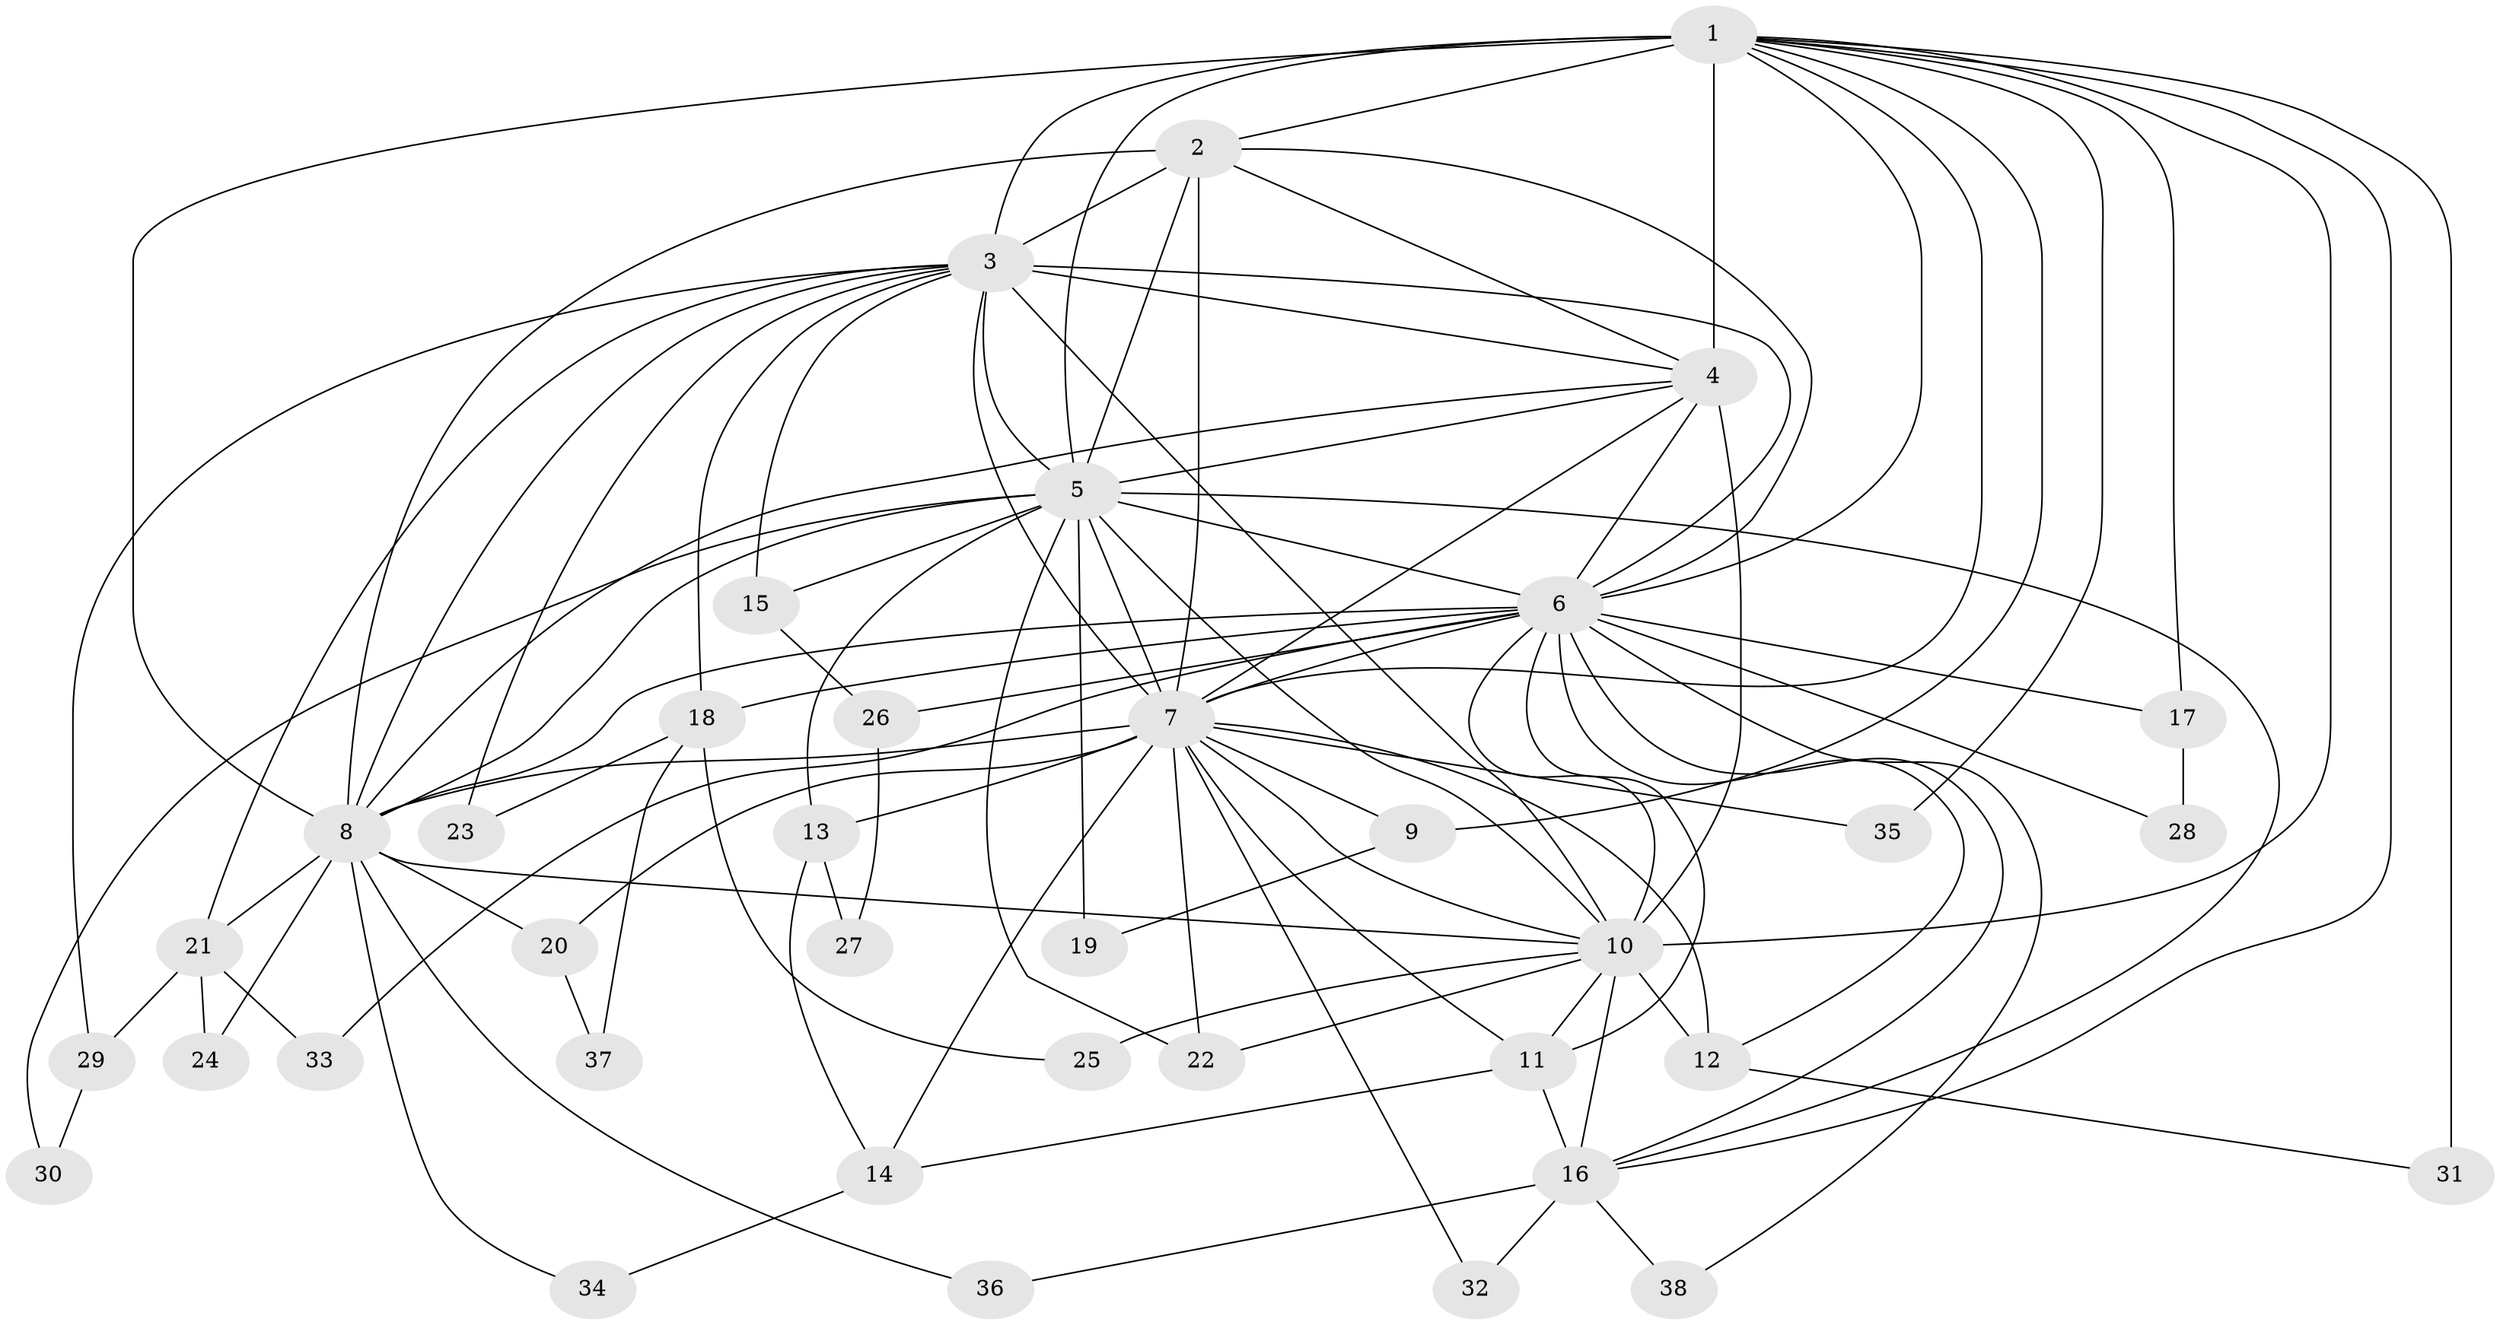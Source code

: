 // original degree distribution, {13: 0.013157894736842105, 21: 0.013157894736842105, 18: 0.039473684210526314, 17: 0.02631578947368421, 25: 0.013157894736842105, 15: 0.013157894736842105, 16: 0.013157894736842105, 3: 0.17105263157894737, 2: 0.5657894736842105, 4: 0.05263157894736842, 9: 0.013157894736842105, 5: 0.05263157894736842, 6: 0.013157894736842105}
// Generated by graph-tools (version 1.1) at 2025/35/03/09/25 02:35:15]
// undirected, 38 vertices, 100 edges
graph export_dot {
graph [start="1"]
  node [color=gray90,style=filled];
  1;
  2;
  3;
  4;
  5;
  6;
  7;
  8;
  9;
  10;
  11;
  12;
  13;
  14;
  15;
  16;
  17;
  18;
  19;
  20;
  21;
  22;
  23;
  24;
  25;
  26;
  27;
  28;
  29;
  30;
  31;
  32;
  33;
  34;
  35;
  36;
  37;
  38;
  1 -- 2 [weight=3.0];
  1 -- 3 [weight=3.0];
  1 -- 4 [weight=3.0];
  1 -- 5 [weight=3.0];
  1 -- 6 [weight=4.0];
  1 -- 7 [weight=3.0];
  1 -- 8 [weight=2.0];
  1 -- 9 [weight=1.0];
  1 -- 10 [weight=1.0];
  1 -- 16 [weight=1.0];
  1 -- 17 [weight=1.0];
  1 -- 31 [weight=1.0];
  1 -- 35 [weight=1.0];
  2 -- 3 [weight=1.0];
  2 -- 4 [weight=1.0];
  2 -- 5 [weight=1.0];
  2 -- 6 [weight=2.0];
  2 -- 7 [weight=12.0];
  2 -- 8 [weight=1.0];
  3 -- 4 [weight=1.0];
  3 -- 5 [weight=1.0];
  3 -- 6 [weight=2.0];
  3 -- 7 [weight=1.0];
  3 -- 8 [weight=1.0];
  3 -- 10 [weight=2.0];
  3 -- 15 [weight=1.0];
  3 -- 18 [weight=1.0];
  3 -- 21 [weight=1.0];
  3 -- 23 [weight=1.0];
  3 -- 29 [weight=1.0];
  4 -- 5 [weight=1.0];
  4 -- 6 [weight=2.0];
  4 -- 7 [weight=3.0];
  4 -- 8 [weight=1.0];
  4 -- 10 [weight=13.0];
  5 -- 6 [weight=2.0];
  5 -- 7 [weight=2.0];
  5 -- 8 [weight=1.0];
  5 -- 10 [weight=1.0];
  5 -- 13 [weight=1.0];
  5 -- 15 [weight=1.0];
  5 -- 16 [weight=1.0];
  5 -- 19 [weight=1.0];
  5 -- 22 [weight=1.0];
  5 -- 30 [weight=1.0];
  6 -- 7 [weight=4.0];
  6 -- 8 [weight=3.0];
  6 -- 10 [weight=1.0];
  6 -- 11 [weight=1.0];
  6 -- 12 [weight=1.0];
  6 -- 16 [weight=1.0];
  6 -- 17 [weight=1.0];
  6 -- 18 [weight=1.0];
  6 -- 26 [weight=1.0];
  6 -- 28 [weight=1.0];
  6 -- 33 [weight=1.0];
  6 -- 38 [weight=1.0];
  7 -- 8 [weight=2.0];
  7 -- 9 [weight=1.0];
  7 -- 10 [weight=3.0];
  7 -- 11 [weight=2.0];
  7 -- 12 [weight=2.0];
  7 -- 13 [weight=2.0];
  7 -- 14 [weight=1.0];
  7 -- 20 [weight=1.0];
  7 -- 22 [weight=1.0];
  7 -- 32 [weight=1.0];
  7 -- 35 [weight=1.0];
  8 -- 10 [weight=1.0];
  8 -- 20 [weight=1.0];
  8 -- 21 [weight=1.0];
  8 -- 24 [weight=1.0];
  8 -- 34 [weight=1.0];
  8 -- 36 [weight=1.0];
  9 -- 19 [weight=1.0];
  10 -- 11 [weight=1.0];
  10 -- 12 [weight=1.0];
  10 -- 16 [weight=1.0];
  10 -- 22 [weight=1.0];
  10 -- 25 [weight=2.0];
  11 -- 14 [weight=1.0];
  11 -- 16 [weight=3.0];
  12 -- 31 [weight=1.0];
  13 -- 14 [weight=1.0];
  13 -- 27 [weight=1.0];
  14 -- 34 [weight=1.0];
  15 -- 26 [weight=1.0];
  16 -- 32 [weight=1.0];
  16 -- 36 [weight=1.0];
  16 -- 38 [weight=1.0];
  17 -- 28 [weight=1.0];
  18 -- 23 [weight=1.0];
  18 -- 25 [weight=1.0];
  18 -- 37 [weight=1.0];
  20 -- 37 [weight=1.0];
  21 -- 24 [weight=1.0];
  21 -- 29 [weight=1.0];
  21 -- 33 [weight=1.0];
  26 -- 27 [weight=1.0];
  29 -- 30 [weight=1.0];
}
